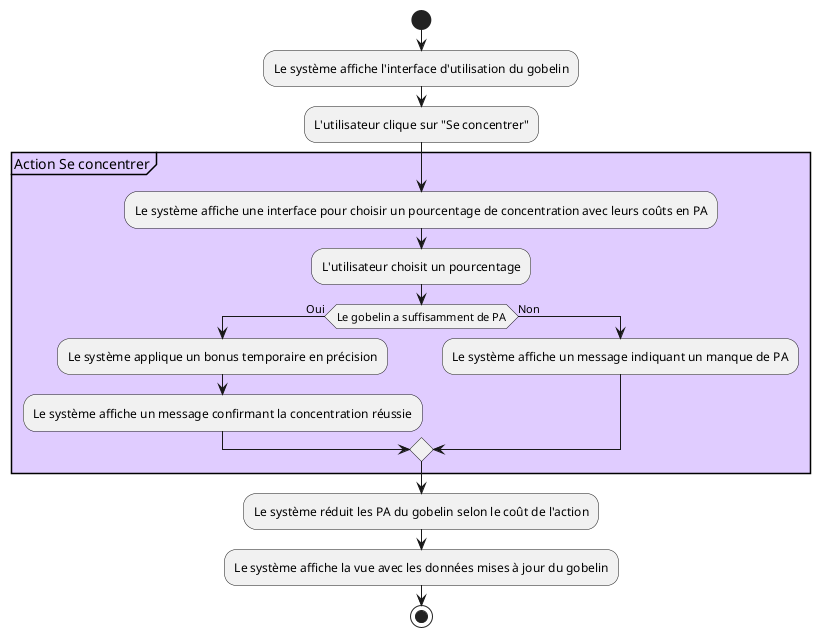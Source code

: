@startuml action_se_concentrer

start

:Le système affiche l'interface d'utilisation du gobelin;

:L'utilisateur clique sur "Se concentrer";

    partition #E0CCFF "Action Se concentrer" {
        :Le système affiche une interface pour choisir un pourcentage de concentration avec leurs coûts en PA;
        :L'utilisateur choisit un pourcentage;

        if (Le gobelin a suffisamment de PA) then (Oui)
            :Le système applique un bonus temporaire en précision;
            :Le système affiche un message confirmant la concentration réussie;
        else (Non)
            :Le système affiche un message indiquant un manque de PA;
        endif
    }

:Le système réduit les PA du gobelin selon le coût de l'action;
:Le système affiche la vue avec les données mises à jour du gobelin;
stop

@enduml